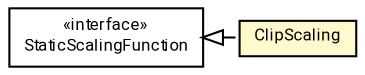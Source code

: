 #!/usr/local/bin/dot
#
# Class diagram 
# Generated by UMLGraph version R5_7_2-60-g0e99a6 (http://www.spinellis.gr/umlgraph/)
#

digraph G {
	graph [fontnames="svg"]
	edge [fontname="Roboto",fontsize=7,labelfontname="Roboto",labelfontsize=7,color="black"];
	node [fontname="Roboto",fontcolor="black",fontsize=8,shape=plaintext,margin=0,width=0,height=0];
	nodesep=0.15;
	ranksep=0.25;
	rankdir=LR;
	// de.lmu.ifi.dbs.elki.utilities.scaling.StaticScalingFunction
	c2545365 [label=<<table title="de.lmu.ifi.dbs.elki.utilities.scaling.StaticScalingFunction" border="0" cellborder="1" cellspacing="0" cellpadding="2" href="StaticScalingFunction.html" target="_parent">
		<tr><td><table border="0" cellspacing="0" cellpadding="1">
		<tr><td align="center" balign="center"> &#171;interface&#187; </td></tr>
		<tr><td align="center" balign="center"> <font face="Roboto">StaticScalingFunction</font> </td></tr>
		</table></td></tr>
		</table>>, URL="StaticScalingFunction.html"];
	// de.lmu.ifi.dbs.elki.utilities.scaling.ClipScaling
	c2545367 [label=<<table title="de.lmu.ifi.dbs.elki.utilities.scaling.ClipScaling" border="0" cellborder="1" cellspacing="0" cellpadding="2" bgcolor="lemonChiffon" href="ClipScaling.html" target="_parent">
		<tr><td><table border="0" cellspacing="0" cellpadding="1">
		<tr><td align="center" balign="center"> <font face="Roboto">ClipScaling</font> </td></tr>
		</table></td></tr>
		</table>>, URL="ClipScaling.html"];
	// de.lmu.ifi.dbs.elki.utilities.scaling.ClipScaling implements de.lmu.ifi.dbs.elki.utilities.scaling.StaticScalingFunction
	c2545365 -> c2545367 [arrowtail=empty,style=dashed,dir=back,weight=9];
}

